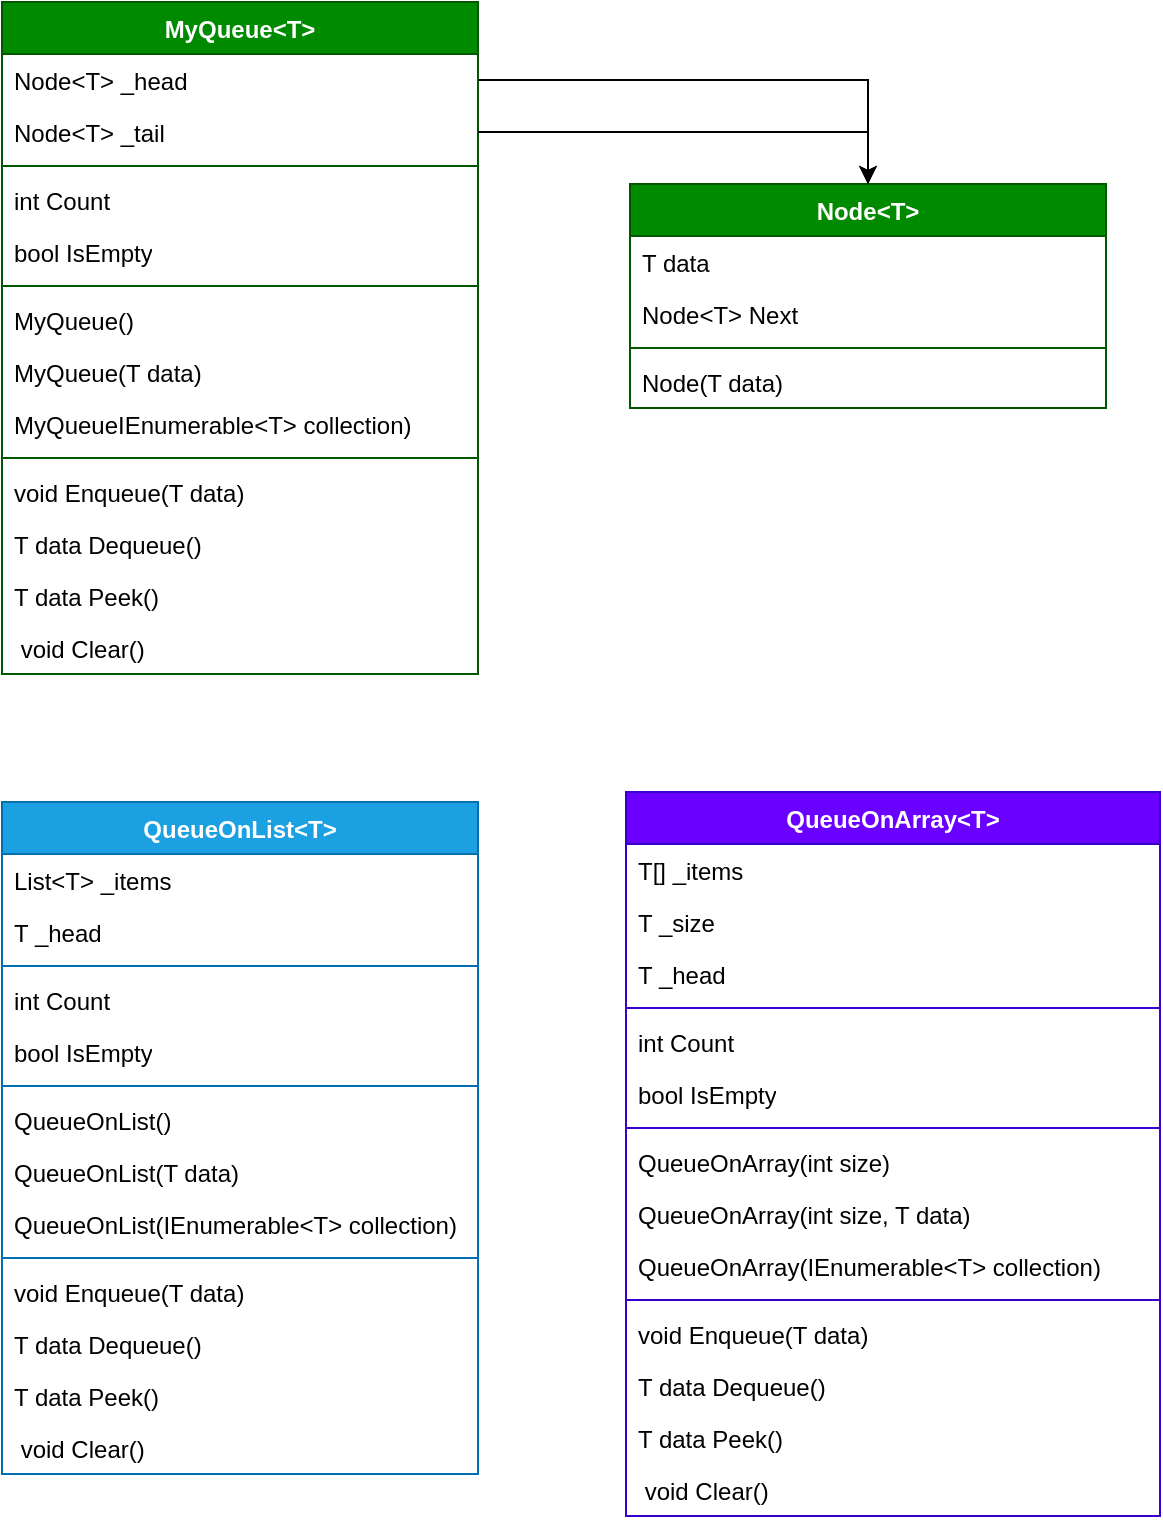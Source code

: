 <mxfile version="26.0.16">
  <diagram name="Page-1" id="fK4FFLQi9r9hn8xIt9ty">
    <mxGraphModel dx="1576" dy="1491" grid="0" gridSize="10" guides="1" tooltips="1" connect="1" arrows="1" fold="1" page="0" pageScale="1" pageWidth="827" pageHeight="1169" math="0" shadow="0">
      <root>
        <mxCell id="0" />
        <mxCell id="1" parent="0" />
        <mxCell id="982l3neUD83hSO157C08-1" value="QueueOnList&amp;lt;T&amp;gt;" style="swimlane;fontStyle=1;align=center;verticalAlign=top;childLayout=stackLayout;horizontal=1;startSize=26;horizontalStack=0;resizeParent=1;resizeParentMax=0;resizeLast=0;collapsible=1;marginBottom=0;whiteSpace=wrap;html=1;fillColor=#1ba1e2;fontColor=#ffffff;strokeColor=#006EAF;" parent="1" vertex="1">
          <mxGeometry x="-300" y="143" width="238" height="336" as="geometry" />
        </mxCell>
        <mxCell id="982l3neUD83hSO157C08-2" value="List&amp;lt;T&amp;gt; _items" style="text;strokeColor=none;fillColor=none;align=left;verticalAlign=top;spacingLeft=4;spacingRight=4;overflow=hidden;rotatable=0;points=[[0,0.5],[1,0.5]];portConstraint=eastwest;whiteSpace=wrap;html=1;" parent="982l3neUD83hSO157C08-1" vertex="1">
          <mxGeometry y="26" width="238" height="26" as="geometry" />
        </mxCell>
        <mxCell id="982l3neUD83hSO157C08-5" value="T _head" style="text;strokeColor=none;fillColor=none;align=left;verticalAlign=top;spacingLeft=4;spacingRight=4;overflow=hidden;rotatable=0;points=[[0,0.5],[1,0.5]];portConstraint=eastwest;whiteSpace=wrap;html=1;" parent="982l3neUD83hSO157C08-1" vertex="1">
          <mxGeometry y="52" width="238" height="26" as="geometry" />
        </mxCell>
        <mxCell id="982l3neUD83hSO157C08-8" value="" style="line;strokeWidth=1;fillColor=none;align=left;verticalAlign=middle;spacingTop=-1;spacingLeft=3;spacingRight=3;rotatable=0;labelPosition=right;points=[];portConstraint=eastwest;strokeColor=inherit;" parent="982l3neUD83hSO157C08-1" vertex="1">
          <mxGeometry y="78" width="238" height="8" as="geometry" />
        </mxCell>
        <mxCell id="982l3neUD83hSO157C08-7" value="int Count" style="text;strokeColor=none;fillColor=none;align=left;verticalAlign=top;spacingLeft=4;spacingRight=4;overflow=hidden;rotatable=0;points=[[0,0.5],[1,0.5]];portConstraint=eastwest;whiteSpace=wrap;html=1;" parent="982l3neUD83hSO157C08-1" vertex="1">
          <mxGeometry y="86" width="238" height="26" as="geometry" />
        </mxCell>
        <mxCell id="982l3neUD83hSO157C08-9" value="bool IsEmpty" style="text;strokeColor=none;fillColor=none;align=left;verticalAlign=top;spacingLeft=4;spacingRight=4;overflow=hidden;rotatable=0;points=[[0,0.5],[1,0.5]];portConstraint=eastwest;whiteSpace=wrap;html=1;" parent="982l3neUD83hSO157C08-1" vertex="1">
          <mxGeometry y="112" width="238" height="26" as="geometry" />
        </mxCell>
        <mxCell id="982l3neUD83hSO157C08-3" value="" style="line;strokeWidth=1;fillColor=none;align=left;verticalAlign=middle;spacingTop=-1;spacingLeft=3;spacingRight=3;rotatable=0;labelPosition=right;points=[];portConstraint=eastwest;strokeColor=inherit;" parent="982l3neUD83hSO157C08-1" vertex="1">
          <mxGeometry y="138" width="238" height="8" as="geometry" />
        </mxCell>
        <mxCell id="982l3neUD83hSO157C08-4" value="QueueOnList()" style="text;strokeColor=none;fillColor=none;align=left;verticalAlign=top;spacingLeft=4;spacingRight=4;overflow=hidden;rotatable=0;points=[[0,0.5],[1,0.5]];portConstraint=eastwest;whiteSpace=wrap;html=1;" parent="982l3neUD83hSO157C08-1" vertex="1">
          <mxGeometry y="146" width="238" height="26" as="geometry" />
        </mxCell>
        <mxCell id="982l3neUD83hSO157C08-10" value="QueueOnList(T data)" style="text;strokeColor=none;fillColor=none;align=left;verticalAlign=top;spacingLeft=4;spacingRight=4;overflow=hidden;rotatable=0;points=[[0,0.5],[1,0.5]];portConstraint=eastwest;whiteSpace=wrap;html=1;" parent="982l3neUD83hSO157C08-1" vertex="1">
          <mxGeometry y="172" width="238" height="26" as="geometry" />
        </mxCell>
        <mxCell id="982l3neUD83hSO157C08-11" value="QueueOnList(IEnumerable&amp;lt;T&amp;gt; collection)" style="text;strokeColor=none;fillColor=none;align=left;verticalAlign=top;spacingLeft=4;spacingRight=4;overflow=hidden;rotatable=0;points=[[0,0.5],[1,0.5]];portConstraint=eastwest;whiteSpace=wrap;html=1;" parent="982l3neUD83hSO157C08-1" vertex="1">
          <mxGeometry y="198" width="238" height="26" as="geometry" />
        </mxCell>
        <mxCell id="982l3neUD83hSO157C08-12" value="" style="line;strokeWidth=1;fillColor=none;align=left;verticalAlign=middle;spacingTop=-1;spacingLeft=3;spacingRight=3;rotatable=0;labelPosition=right;points=[];portConstraint=eastwest;strokeColor=inherit;" parent="982l3neUD83hSO157C08-1" vertex="1">
          <mxGeometry y="224" width="238" height="8" as="geometry" />
        </mxCell>
        <mxCell id="982l3neUD83hSO157C08-13" value="void Enqueue(T data&lt;span style=&quot;background-color: transparent; color: light-dark(rgb(0, 0, 0), rgb(255, 255, 255));&quot;&gt;)&lt;/span&gt;" style="text;strokeColor=none;fillColor=none;align=left;verticalAlign=top;spacingLeft=4;spacingRight=4;overflow=hidden;rotatable=0;points=[[0,0.5],[1,0.5]];portConstraint=eastwest;whiteSpace=wrap;html=1;" parent="982l3neUD83hSO157C08-1" vertex="1">
          <mxGeometry y="232" width="238" height="26" as="geometry" />
        </mxCell>
        <mxCell id="982l3neUD83hSO157C08-14" value="T data Dequeue(&lt;span style=&quot;background-color: transparent; color: light-dark(rgb(0, 0, 0), rgb(255, 255, 255));&quot;&gt;)&lt;/span&gt;" style="text;strokeColor=none;fillColor=none;align=left;verticalAlign=top;spacingLeft=4;spacingRight=4;overflow=hidden;rotatable=0;points=[[0,0.5],[1,0.5]];portConstraint=eastwest;whiteSpace=wrap;html=1;" parent="982l3neUD83hSO157C08-1" vertex="1">
          <mxGeometry y="258" width="238" height="26" as="geometry" />
        </mxCell>
        <mxCell id="982l3neUD83hSO157C08-15" value="T data Peek(&lt;span style=&quot;background-color: transparent; color: light-dark(rgb(0, 0, 0), rgb(255, 255, 255));&quot;&gt;)&lt;/span&gt;" style="text;strokeColor=none;fillColor=none;align=left;verticalAlign=top;spacingLeft=4;spacingRight=4;overflow=hidden;rotatable=0;points=[[0,0.5],[1,0.5]];portConstraint=eastwest;whiteSpace=wrap;html=1;" parent="982l3neUD83hSO157C08-1" vertex="1">
          <mxGeometry y="284" width="238" height="26" as="geometry" />
        </mxCell>
        <mxCell id="982l3neUD83hSO157C08-16" value="&amp;nbsp;void Clear(&lt;span style=&quot;background-color: transparent; color: light-dark(rgb(0, 0, 0), rgb(255, 255, 255));&quot;&gt;)&lt;/span&gt;" style="text;strokeColor=none;fillColor=none;align=left;verticalAlign=top;spacingLeft=4;spacingRight=4;overflow=hidden;rotatable=0;points=[[0,0.5],[1,0.5]];portConstraint=eastwest;whiteSpace=wrap;html=1;" parent="982l3neUD83hSO157C08-1" vertex="1">
          <mxGeometry y="310" width="238" height="26" as="geometry" />
        </mxCell>
        <mxCell id="982l3neUD83hSO157C08-17" value="QueueOnArray&amp;lt;T&amp;gt;" style="swimlane;fontStyle=1;align=center;verticalAlign=top;childLayout=stackLayout;horizontal=1;startSize=26;horizontalStack=0;resizeParent=1;resizeParentMax=0;resizeLast=0;collapsible=1;marginBottom=0;whiteSpace=wrap;html=1;fillColor=#6a00ff;fontColor=#ffffff;strokeColor=#3700CC;" parent="1" vertex="1">
          <mxGeometry x="12" y="138" width="267" height="362" as="geometry" />
        </mxCell>
        <mxCell id="982l3neUD83hSO157C08-18" value="T[] _items" style="text;strokeColor=none;fillColor=none;align=left;verticalAlign=top;spacingLeft=4;spacingRight=4;overflow=hidden;rotatable=0;points=[[0,0.5],[1,0.5]];portConstraint=eastwest;whiteSpace=wrap;html=1;" parent="982l3neUD83hSO157C08-17" vertex="1">
          <mxGeometry y="26" width="267" height="26" as="geometry" />
        </mxCell>
        <mxCell id="982l3neUD83hSO157C08-19" value="T _size" style="text;strokeColor=none;fillColor=none;align=left;verticalAlign=top;spacingLeft=4;spacingRight=4;overflow=hidden;rotatable=0;points=[[0,0.5],[1,0.5]];portConstraint=eastwest;whiteSpace=wrap;html=1;" parent="982l3neUD83hSO157C08-17" vertex="1">
          <mxGeometry y="52" width="267" height="26" as="geometry" />
        </mxCell>
        <mxCell id="982l3neUD83hSO157C08-33" value="T _head" style="text;strokeColor=none;fillColor=none;align=left;verticalAlign=top;spacingLeft=4;spacingRight=4;overflow=hidden;rotatable=0;points=[[0,0.5],[1,0.5]];portConstraint=eastwest;whiteSpace=wrap;html=1;" parent="982l3neUD83hSO157C08-17" vertex="1">
          <mxGeometry y="78" width="267" height="26" as="geometry" />
        </mxCell>
        <mxCell id="982l3neUD83hSO157C08-21" value="" style="line;strokeWidth=1;fillColor=none;align=left;verticalAlign=middle;spacingTop=-1;spacingLeft=3;spacingRight=3;rotatable=0;labelPosition=right;points=[];portConstraint=eastwest;strokeColor=inherit;" parent="982l3neUD83hSO157C08-17" vertex="1">
          <mxGeometry y="104" width="267" height="8" as="geometry" />
        </mxCell>
        <mxCell id="982l3neUD83hSO157C08-22" value="int Count" style="text;strokeColor=none;fillColor=none;align=left;verticalAlign=top;spacingLeft=4;spacingRight=4;overflow=hidden;rotatable=0;points=[[0,0.5],[1,0.5]];portConstraint=eastwest;whiteSpace=wrap;html=1;" parent="982l3neUD83hSO157C08-17" vertex="1">
          <mxGeometry y="112" width="267" height="26" as="geometry" />
        </mxCell>
        <mxCell id="982l3neUD83hSO157C08-23" value="bool IsEmpty" style="text;strokeColor=none;fillColor=none;align=left;verticalAlign=top;spacingLeft=4;spacingRight=4;overflow=hidden;rotatable=0;points=[[0,0.5],[1,0.5]];portConstraint=eastwest;whiteSpace=wrap;html=1;" parent="982l3neUD83hSO157C08-17" vertex="1">
          <mxGeometry y="138" width="267" height="26" as="geometry" />
        </mxCell>
        <mxCell id="982l3neUD83hSO157C08-24" value="" style="line;strokeWidth=1;fillColor=none;align=left;verticalAlign=middle;spacingTop=-1;spacingLeft=3;spacingRight=3;rotatable=0;labelPosition=right;points=[];portConstraint=eastwest;strokeColor=inherit;" parent="982l3neUD83hSO157C08-17" vertex="1">
          <mxGeometry y="164" width="267" height="8" as="geometry" />
        </mxCell>
        <mxCell id="982l3neUD83hSO157C08-25" value="QueueOnArray(int size)" style="text;strokeColor=none;fillColor=none;align=left;verticalAlign=top;spacingLeft=4;spacingRight=4;overflow=hidden;rotatable=0;points=[[0,0.5],[1,0.5]];portConstraint=eastwest;whiteSpace=wrap;html=1;" parent="982l3neUD83hSO157C08-17" vertex="1">
          <mxGeometry y="172" width="267" height="26" as="geometry" />
        </mxCell>
        <mxCell id="982l3neUD83hSO157C08-26" value="QueueOnArray(int size, T data)" style="text;strokeColor=none;fillColor=none;align=left;verticalAlign=top;spacingLeft=4;spacingRight=4;overflow=hidden;rotatable=0;points=[[0,0.5],[1,0.5]];portConstraint=eastwest;whiteSpace=wrap;html=1;" parent="982l3neUD83hSO157C08-17" vertex="1">
          <mxGeometry y="198" width="267" height="26" as="geometry" />
        </mxCell>
        <mxCell id="982l3neUD83hSO157C08-27" value="QueueOnArray(IEnumerable&amp;lt;T&amp;gt; collection)" style="text;strokeColor=none;fillColor=none;align=left;verticalAlign=top;spacingLeft=4;spacingRight=4;overflow=hidden;rotatable=0;points=[[0,0.5],[1,0.5]];portConstraint=eastwest;whiteSpace=wrap;html=1;" parent="982l3neUD83hSO157C08-17" vertex="1">
          <mxGeometry y="224" width="267" height="26" as="geometry" />
        </mxCell>
        <mxCell id="982l3neUD83hSO157C08-28" value="" style="line;strokeWidth=1;fillColor=none;align=left;verticalAlign=middle;spacingTop=-1;spacingLeft=3;spacingRight=3;rotatable=0;labelPosition=right;points=[];portConstraint=eastwest;strokeColor=inherit;" parent="982l3neUD83hSO157C08-17" vertex="1">
          <mxGeometry y="250" width="267" height="8" as="geometry" />
        </mxCell>
        <mxCell id="982l3neUD83hSO157C08-29" value="void Enqueue(T data&lt;span style=&quot;background-color: transparent; color: light-dark(rgb(0, 0, 0), rgb(255, 255, 255));&quot;&gt;)&lt;/span&gt;" style="text;strokeColor=none;fillColor=none;align=left;verticalAlign=top;spacingLeft=4;spacingRight=4;overflow=hidden;rotatable=0;points=[[0,0.5],[1,0.5]];portConstraint=eastwest;whiteSpace=wrap;html=1;" parent="982l3neUD83hSO157C08-17" vertex="1">
          <mxGeometry y="258" width="267" height="26" as="geometry" />
        </mxCell>
        <mxCell id="982l3neUD83hSO157C08-30" value="T data Dequeue(&lt;span style=&quot;background-color: transparent; color: light-dark(rgb(0, 0, 0), rgb(255, 255, 255));&quot;&gt;)&lt;/span&gt;" style="text;strokeColor=none;fillColor=none;align=left;verticalAlign=top;spacingLeft=4;spacingRight=4;overflow=hidden;rotatable=0;points=[[0,0.5],[1,0.5]];portConstraint=eastwest;whiteSpace=wrap;html=1;" parent="982l3neUD83hSO157C08-17" vertex="1">
          <mxGeometry y="284" width="267" height="26" as="geometry" />
        </mxCell>
        <mxCell id="982l3neUD83hSO157C08-31" value="T data Peek(&lt;span style=&quot;background-color: transparent; color: light-dark(rgb(0, 0, 0), rgb(255, 255, 255));&quot;&gt;)&lt;/span&gt;" style="text;strokeColor=none;fillColor=none;align=left;verticalAlign=top;spacingLeft=4;spacingRight=4;overflow=hidden;rotatable=0;points=[[0,0.5],[1,0.5]];portConstraint=eastwest;whiteSpace=wrap;html=1;" parent="982l3neUD83hSO157C08-17" vertex="1">
          <mxGeometry y="310" width="267" height="26" as="geometry" />
        </mxCell>
        <mxCell id="982l3neUD83hSO157C08-32" value="&amp;nbsp;void Clear(&lt;span style=&quot;background-color: transparent; color: light-dark(rgb(0, 0, 0), rgb(255, 255, 255));&quot;&gt;)&lt;/span&gt;" style="text;strokeColor=none;fillColor=none;align=left;verticalAlign=top;spacingLeft=4;spacingRight=4;overflow=hidden;rotatable=0;points=[[0,0.5],[1,0.5]];portConstraint=eastwest;whiteSpace=wrap;html=1;" parent="982l3neUD83hSO157C08-17" vertex="1">
          <mxGeometry y="336" width="267" height="26" as="geometry" />
        </mxCell>
        <mxCell id="ESzPMMTdADAkkkCg_A7k-1" value="MyQueue&amp;lt;T&amp;gt;" style="swimlane;fontStyle=1;align=center;verticalAlign=top;childLayout=stackLayout;horizontal=1;startSize=26;horizontalStack=0;resizeParent=1;resizeParentMax=0;resizeLast=0;collapsible=1;marginBottom=0;whiteSpace=wrap;html=1;fillColor=#008a00;fontColor=#ffffff;strokeColor=#005700;" vertex="1" parent="1">
          <mxGeometry x="-300" y="-257" width="238" height="336" as="geometry" />
        </mxCell>
        <mxCell id="ESzPMMTdADAkkkCg_A7k-3" value="Node&amp;lt;T&amp;gt; _head" style="text;strokeColor=none;fillColor=none;align=left;verticalAlign=top;spacingLeft=4;spacingRight=4;overflow=hidden;rotatable=0;points=[[0,0.5],[1,0.5]];portConstraint=eastwest;whiteSpace=wrap;html=1;" vertex="1" parent="ESzPMMTdADAkkkCg_A7k-1">
          <mxGeometry y="26" width="238" height="26" as="geometry" />
        </mxCell>
        <mxCell id="ESzPMMTdADAkkkCg_A7k-17" value="Node&amp;lt;T&amp;gt; _tail" style="text;strokeColor=none;fillColor=none;align=left;verticalAlign=top;spacingLeft=4;spacingRight=4;overflow=hidden;rotatable=0;points=[[0,0.5],[1,0.5]];portConstraint=eastwest;whiteSpace=wrap;html=1;" vertex="1" parent="ESzPMMTdADAkkkCg_A7k-1">
          <mxGeometry y="52" width="238" height="26" as="geometry" />
        </mxCell>
        <mxCell id="ESzPMMTdADAkkkCg_A7k-4" value="" style="line;strokeWidth=1;fillColor=none;align=left;verticalAlign=middle;spacingTop=-1;spacingLeft=3;spacingRight=3;rotatable=0;labelPosition=right;points=[];portConstraint=eastwest;strokeColor=inherit;" vertex="1" parent="ESzPMMTdADAkkkCg_A7k-1">
          <mxGeometry y="78" width="238" height="8" as="geometry" />
        </mxCell>
        <mxCell id="ESzPMMTdADAkkkCg_A7k-5" value="int Count" style="text;strokeColor=none;fillColor=none;align=left;verticalAlign=top;spacingLeft=4;spacingRight=4;overflow=hidden;rotatable=0;points=[[0,0.5],[1,0.5]];portConstraint=eastwest;whiteSpace=wrap;html=1;" vertex="1" parent="ESzPMMTdADAkkkCg_A7k-1">
          <mxGeometry y="86" width="238" height="26" as="geometry" />
        </mxCell>
        <mxCell id="ESzPMMTdADAkkkCg_A7k-6" value="bool IsEmpty" style="text;strokeColor=none;fillColor=none;align=left;verticalAlign=top;spacingLeft=4;spacingRight=4;overflow=hidden;rotatable=0;points=[[0,0.5],[1,0.5]];portConstraint=eastwest;whiteSpace=wrap;html=1;" vertex="1" parent="ESzPMMTdADAkkkCg_A7k-1">
          <mxGeometry y="112" width="238" height="26" as="geometry" />
        </mxCell>
        <mxCell id="ESzPMMTdADAkkkCg_A7k-7" value="" style="line;strokeWidth=1;fillColor=none;align=left;verticalAlign=middle;spacingTop=-1;spacingLeft=3;spacingRight=3;rotatable=0;labelPosition=right;points=[];portConstraint=eastwest;strokeColor=inherit;" vertex="1" parent="ESzPMMTdADAkkkCg_A7k-1">
          <mxGeometry y="138" width="238" height="8" as="geometry" />
        </mxCell>
        <mxCell id="ESzPMMTdADAkkkCg_A7k-8" value="MyQueue()&lt;div&gt;&lt;br&gt;&lt;/div&gt;" style="text;strokeColor=none;fillColor=none;align=left;verticalAlign=top;spacingLeft=4;spacingRight=4;overflow=hidden;rotatable=0;points=[[0,0.5],[1,0.5]];portConstraint=eastwest;whiteSpace=wrap;html=1;" vertex="1" parent="ESzPMMTdADAkkkCg_A7k-1">
          <mxGeometry y="146" width="238" height="26" as="geometry" />
        </mxCell>
        <mxCell id="ESzPMMTdADAkkkCg_A7k-9" value="MyQueue(T data)" style="text;strokeColor=none;fillColor=none;align=left;verticalAlign=top;spacingLeft=4;spacingRight=4;overflow=hidden;rotatable=0;points=[[0,0.5],[1,0.5]];portConstraint=eastwest;whiteSpace=wrap;html=1;" vertex="1" parent="ESzPMMTdADAkkkCg_A7k-1">
          <mxGeometry y="172" width="238" height="26" as="geometry" />
        </mxCell>
        <mxCell id="ESzPMMTdADAkkkCg_A7k-10" value="MyQueueIEnumerable&amp;lt;T&amp;gt; collection)" style="text;strokeColor=none;fillColor=none;align=left;verticalAlign=top;spacingLeft=4;spacingRight=4;overflow=hidden;rotatable=0;points=[[0,0.5],[1,0.5]];portConstraint=eastwest;whiteSpace=wrap;html=1;" vertex="1" parent="ESzPMMTdADAkkkCg_A7k-1">
          <mxGeometry y="198" width="238" height="26" as="geometry" />
        </mxCell>
        <mxCell id="ESzPMMTdADAkkkCg_A7k-11" value="" style="line;strokeWidth=1;fillColor=none;align=left;verticalAlign=middle;spacingTop=-1;spacingLeft=3;spacingRight=3;rotatable=0;labelPosition=right;points=[];portConstraint=eastwest;strokeColor=inherit;" vertex="1" parent="ESzPMMTdADAkkkCg_A7k-1">
          <mxGeometry y="224" width="238" height="8" as="geometry" />
        </mxCell>
        <mxCell id="ESzPMMTdADAkkkCg_A7k-12" value="void Enqueue(T data&lt;span style=&quot;background-color: transparent; color: light-dark(rgb(0, 0, 0), rgb(255, 255, 255));&quot;&gt;)&lt;/span&gt;" style="text;strokeColor=none;fillColor=none;align=left;verticalAlign=top;spacingLeft=4;spacingRight=4;overflow=hidden;rotatable=0;points=[[0,0.5],[1,0.5]];portConstraint=eastwest;whiteSpace=wrap;html=1;" vertex="1" parent="ESzPMMTdADAkkkCg_A7k-1">
          <mxGeometry y="232" width="238" height="26" as="geometry" />
        </mxCell>
        <mxCell id="ESzPMMTdADAkkkCg_A7k-13" value="T data Dequeue(&lt;span style=&quot;background-color: transparent; color: light-dark(rgb(0, 0, 0), rgb(255, 255, 255));&quot;&gt;)&lt;/span&gt;" style="text;strokeColor=none;fillColor=none;align=left;verticalAlign=top;spacingLeft=4;spacingRight=4;overflow=hidden;rotatable=0;points=[[0,0.5],[1,0.5]];portConstraint=eastwest;whiteSpace=wrap;html=1;" vertex="1" parent="ESzPMMTdADAkkkCg_A7k-1">
          <mxGeometry y="258" width="238" height="26" as="geometry" />
        </mxCell>
        <mxCell id="ESzPMMTdADAkkkCg_A7k-14" value="T data Peek(&lt;span style=&quot;background-color: transparent; color: light-dark(rgb(0, 0, 0), rgb(255, 255, 255));&quot;&gt;)&lt;/span&gt;" style="text;strokeColor=none;fillColor=none;align=left;verticalAlign=top;spacingLeft=4;spacingRight=4;overflow=hidden;rotatable=0;points=[[0,0.5],[1,0.5]];portConstraint=eastwest;whiteSpace=wrap;html=1;" vertex="1" parent="ESzPMMTdADAkkkCg_A7k-1">
          <mxGeometry y="284" width="238" height="26" as="geometry" />
        </mxCell>
        <mxCell id="ESzPMMTdADAkkkCg_A7k-15" value="&amp;nbsp;void Clear(&lt;span style=&quot;background-color: transparent; color: light-dark(rgb(0, 0, 0), rgb(255, 255, 255));&quot;&gt;)&lt;/span&gt;" style="text;strokeColor=none;fillColor=none;align=left;verticalAlign=top;spacingLeft=4;spacingRight=4;overflow=hidden;rotatable=0;points=[[0,0.5],[1,0.5]];portConstraint=eastwest;whiteSpace=wrap;html=1;" vertex="1" parent="ESzPMMTdADAkkkCg_A7k-1">
          <mxGeometry y="310" width="238" height="26" as="geometry" />
        </mxCell>
        <mxCell id="ESzPMMTdADAkkkCg_A7k-18" value="Node&amp;lt;T&amp;gt;" style="swimlane;fontStyle=1;align=center;verticalAlign=top;childLayout=stackLayout;horizontal=1;startSize=26;horizontalStack=0;resizeParent=1;resizeParentMax=0;resizeLast=0;collapsible=1;marginBottom=0;whiteSpace=wrap;html=1;fillColor=#008a00;fontColor=#ffffff;strokeColor=#005700;" vertex="1" parent="1">
          <mxGeometry x="14" y="-166" width="238" height="112" as="geometry" />
        </mxCell>
        <mxCell id="ESzPMMTdADAkkkCg_A7k-19" value="T data" style="text;strokeColor=none;fillColor=none;align=left;verticalAlign=top;spacingLeft=4;spacingRight=4;overflow=hidden;rotatable=0;points=[[0,0.5],[1,0.5]];portConstraint=eastwest;whiteSpace=wrap;html=1;" vertex="1" parent="ESzPMMTdADAkkkCg_A7k-18">
          <mxGeometry y="26" width="238" height="26" as="geometry" />
        </mxCell>
        <mxCell id="ESzPMMTdADAkkkCg_A7k-20" value="Node&amp;lt;T&amp;gt; Next" style="text;strokeColor=none;fillColor=none;align=left;verticalAlign=top;spacingLeft=4;spacingRight=4;overflow=hidden;rotatable=0;points=[[0,0.5],[1,0.5]];portConstraint=eastwest;whiteSpace=wrap;html=1;" vertex="1" parent="ESzPMMTdADAkkkCg_A7k-18">
          <mxGeometry y="52" width="238" height="26" as="geometry" />
        </mxCell>
        <mxCell id="ESzPMMTdADAkkkCg_A7k-21" value="" style="line;strokeWidth=1;fillColor=none;align=left;verticalAlign=middle;spacingTop=-1;spacingLeft=3;spacingRight=3;rotatable=0;labelPosition=right;points=[];portConstraint=eastwest;strokeColor=inherit;" vertex="1" parent="ESzPMMTdADAkkkCg_A7k-18">
          <mxGeometry y="78" width="238" height="8" as="geometry" />
        </mxCell>
        <mxCell id="ESzPMMTdADAkkkCg_A7k-26" value="Node(T data)" style="text;strokeColor=none;fillColor=none;align=left;verticalAlign=top;spacingLeft=4;spacingRight=4;overflow=hidden;rotatable=0;points=[[0,0.5],[1,0.5]];portConstraint=eastwest;whiteSpace=wrap;html=1;" vertex="1" parent="ESzPMMTdADAkkkCg_A7k-18">
          <mxGeometry y="86" width="238" height="26" as="geometry" />
        </mxCell>
        <mxCell id="ESzPMMTdADAkkkCg_A7k-33" style="edgeStyle=orthogonalEdgeStyle;rounded=0;orthogonalLoop=1;jettySize=auto;html=1;exitX=1;exitY=0.5;exitDx=0;exitDy=0;entryX=0.5;entryY=0;entryDx=0;entryDy=0;" edge="1" parent="1" source="ESzPMMTdADAkkkCg_A7k-3" target="ESzPMMTdADAkkkCg_A7k-18">
          <mxGeometry relative="1" as="geometry" />
        </mxCell>
        <mxCell id="ESzPMMTdADAkkkCg_A7k-34" style="edgeStyle=orthogonalEdgeStyle;rounded=0;orthogonalLoop=1;jettySize=auto;html=1;exitX=1;exitY=0.5;exitDx=0;exitDy=0;" edge="1" parent="1" source="ESzPMMTdADAkkkCg_A7k-17" target="ESzPMMTdADAkkkCg_A7k-18">
          <mxGeometry relative="1" as="geometry" />
        </mxCell>
      </root>
    </mxGraphModel>
  </diagram>
</mxfile>
